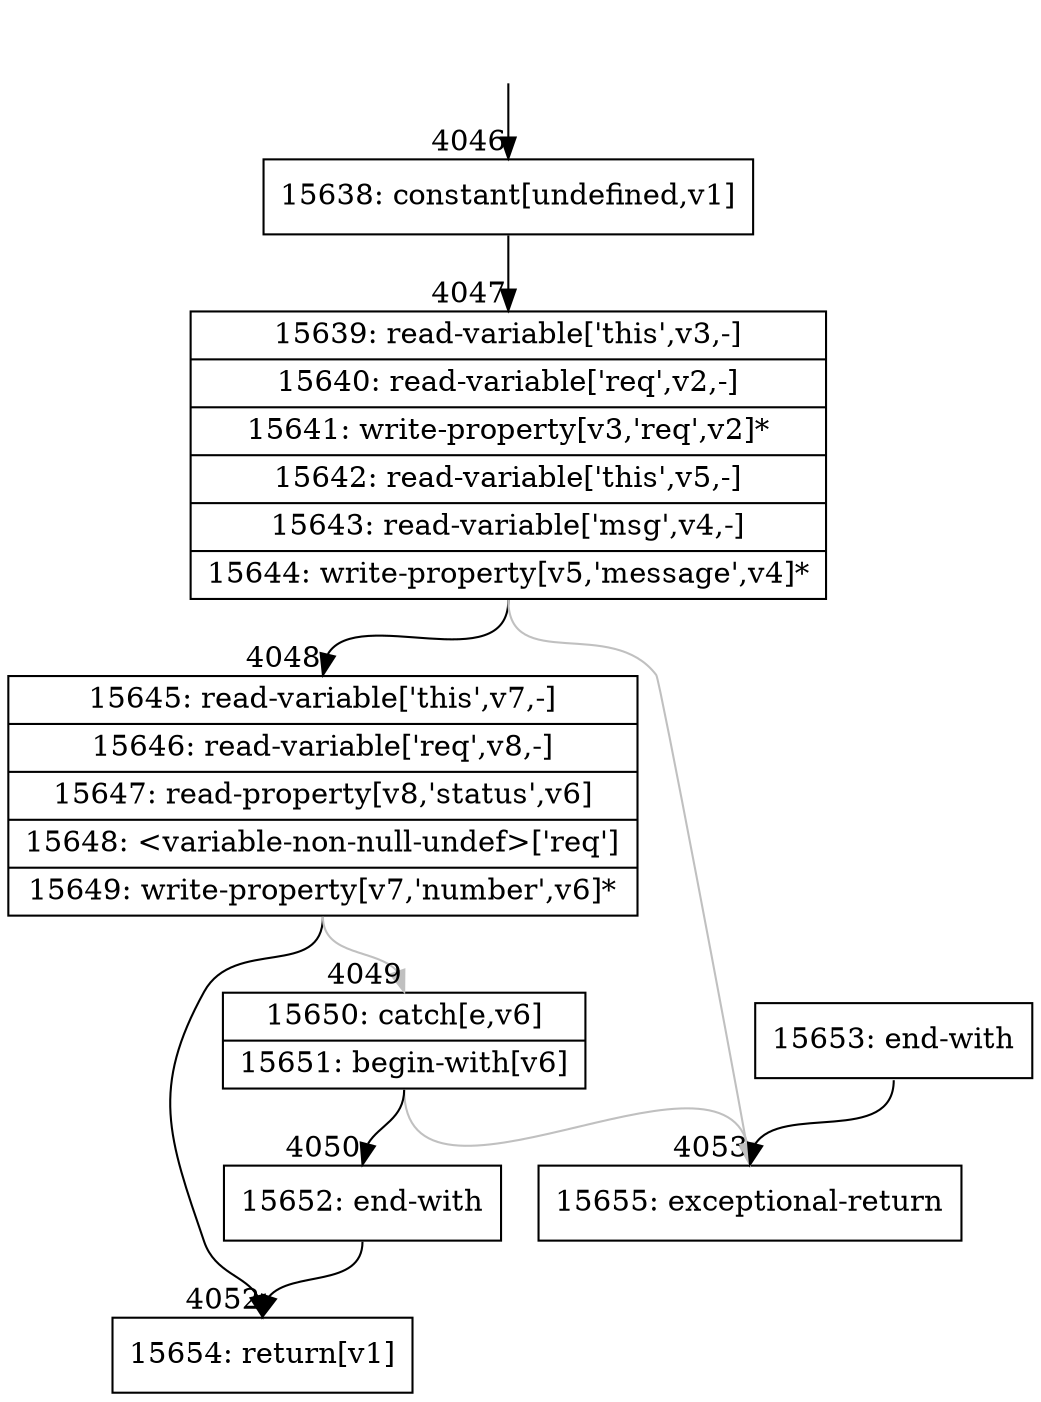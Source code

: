 digraph {
rankdir="TD"
BB_entry310[shape=none,label=""];
BB_entry310 -> BB4046 [tailport=s, headport=n, headlabel="    4046"]
BB4046 [shape=record label="{15638: constant[undefined,v1]}" ] 
BB4046 -> BB4047 [tailport=s, headport=n, headlabel="      4047"]
BB4047 [shape=record label="{15639: read-variable['this',v3,-]|15640: read-variable['req',v2,-]|15641: write-property[v3,'req',v2]*|15642: read-variable['this',v5,-]|15643: read-variable['msg',v4,-]|15644: write-property[v5,'message',v4]*}" ] 
BB4047 -> BB4048 [tailport=s, headport=n, headlabel="      4048"]
BB4047 -> BB4053 [tailport=s, headport=n, color=gray, headlabel="      4053"]
BB4048 [shape=record label="{15645: read-variable['this',v7,-]|15646: read-variable['req',v8,-]|15647: read-property[v8,'status',v6]|15648: \<variable-non-null-undef\>['req']|15649: write-property[v7,'number',v6]*}" ] 
BB4048 -> BB4052 [tailport=s, headport=n, headlabel="      4052"]
BB4048 -> BB4049 [tailport=s, headport=n, color=gray, headlabel="      4049"]
BB4049 [shape=record label="{15650: catch[e,v6]|15651: begin-with[v6]}" ] 
BB4049 -> BB4050 [tailport=s, headport=n, headlabel="      4050"]
BB4049 -> BB4053 [tailport=s, headport=n, color=gray]
BB4050 [shape=record label="{15652: end-with}" ] 
BB4050 -> BB4052 [tailport=s, headport=n]
BB4051 [shape=record label="{15653: end-with}" ] 
BB4051 -> BB4053 [tailport=s, headport=n]
BB4052 [shape=record label="{15654: return[v1]}" ] 
BB4053 [shape=record label="{15655: exceptional-return}" ] 
//#$~ 2731
}
